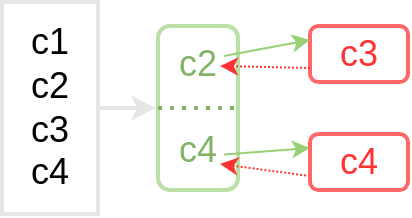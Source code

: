 <mxfile version="14.9.3" type="github">
  <diagram id="UuyM_oUdFWU5R_c15sy-" name="Page-1">
    <mxGraphModel dx="513" dy="251" grid="0" gridSize="10" guides="1" tooltips="1" connect="1" arrows="1" fold="1" page="1" pageScale="1" pageWidth="229" pageHeight="130" background="none" math="0" shadow="0">
      <root>
        <mxCell id="0" />
        <mxCell id="1" parent="0" />
        <mxCell id="mq48uiGyVeRLuxjSBMTR-15" style="edgeStyle=orthogonalEdgeStyle;rounded=0;orthogonalLoop=1;jettySize=auto;html=1;exitX=1;exitY=0.5;exitDx=0;exitDy=0;strokeColor=#E6E6E6;strokeWidth=2;" edge="1" parent="1" source="7Fjtuf2y4Gno0_X98hwX-4">
          <mxGeometry relative="1" as="geometry">
            <mxPoint x="86.974" y="60.286" as="targetPoint" />
          </mxGeometry>
        </mxCell>
        <mxCell id="7Fjtuf2y4Gno0_X98hwX-4" value="&lt;font style=&quot;font-size: 18px&quot;&gt;c1&lt;br&gt;c2&lt;br&gt;c3&lt;br&gt;c4&lt;/font&gt;" style="rounded=0;whiteSpace=wrap;html=1;strokeWidth=2;strokeColor=#E6E6E6;" parent="1" vertex="1">
          <mxGeometry x="10" y="7" width="48" height="106" as="geometry" />
        </mxCell>
        <mxCell id="mq48uiGyVeRLuxjSBMTR-1" value="&lt;span style=&quot;font-size: 18px&quot;&gt;&lt;font color=&quot;#82b366&quot;&gt;c2&lt;br&gt;&lt;br&gt;c4&lt;/font&gt;&lt;/span&gt;" style="rounded=1;whiteSpace=wrap;html=1;strokeWidth=2;strokeColor=#B9E0A5;sketch=0;" vertex="1" parent="1">
          <mxGeometry x="88" y="19" width="40" height="82" as="geometry" />
        </mxCell>
        <mxCell id="mq48uiGyVeRLuxjSBMTR-2" value="&lt;span style=&quot;font-size: 18px&quot;&gt;&lt;font color=&quot;#ff3333&quot;&gt;c3&lt;/font&gt;&lt;/span&gt;" style="rounded=1;whiteSpace=wrap;html=1;strokeWidth=2;strokeColor=#FF6666;" vertex="1" parent="1">
          <mxGeometry x="164" y="19" width="49" height="28" as="geometry" />
        </mxCell>
        <mxCell id="mq48uiGyVeRLuxjSBMTR-6" value="" style="endArrow=none;dashed=1;html=1;dashPattern=1 2;strokeWidth=2;exitX=0;exitY=0.5;exitDx=0;exitDy=0;fillColor=#fff2cc;strokeColor=#82B366;" edge="1" parent="1" source="mq48uiGyVeRLuxjSBMTR-1">
          <mxGeometry width="50" height="50" relative="1" as="geometry">
            <mxPoint x="87" y="98" as="sourcePoint" />
            <mxPoint x="128" y="60" as="targetPoint" />
          </mxGeometry>
        </mxCell>
        <mxCell id="mq48uiGyVeRLuxjSBMTR-7" value="" style="endArrow=classic;html=1;entryX=0;entryY=0.25;entryDx=0;entryDy=0;strokeColor=#97D077;" edge="1" parent="1" target="mq48uiGyVeRLuxjSBMTR-2">
          <mxGeometry width="50" height="50" relative="1" as="geometry">
            <mxPoint x="121" y="34" as="sourcePoint" />
            <mxPoint x="161" y="24" as="targetPoint" />
            <Array as="points" />
          </mxGeometry>
        </mxCell>
        <mxCell id="mq48uiGyVeRLuxjSBMTR-10" value="" style="endArrow=classic;html=1;exitX=0.825;exitY=0.244;exitDx=0;exitDy=0;exitPerimeter=0;entryX=0;entryY=0.25;entryDx=0;entryDy=0;strokeColor=#97D077;" edge="1" parent="1" target="mq48uiGyVeRLuxjSBMTR-18">
          <mxGeometry width="50" height="50" relative="1" as="geometry">
            <mxPoint x="121" y="83.258" as="sourcePoint" />
            <mxPoint x="164" y="84.5" as="targetPoint" />
            <Array as="points" />
          </mxGeometry>
        </mxCell>
        <mxCell id="mq48uiGyVeRLuxjSBMTR-11" value="" style="endArrow=classic;html=1;exitX=0;exitY=0.75;exitDx=0;exitDy=0;dashed=1;dashPattern=1 1;strokeColor=#FF3333;" edge="1" parent="1" source="mq48uiGyVeRLuxjSBMTR-18">
          <mxGeometry width="50" height="50" relative="1" as="geometry">
            <mxPoint x="164" y="101" as="sourcePoint" />
            <mxPoint x="119" y="88" as="targetPoint" />
            <Array as="points" />
          </mxGeometry>
        </mxCell>
        <mxCell id="mq48uiGyVeRLuxjSBMTR-13" value="" style="endArrow=classic;html=1;exitX=0;exitY=0.75;exitDx=0;exitDy=0;dashed=1;dashPattern=1 1;strokeColor=#FF3333;" edge="1" parent="1" source="mq48uiGyVeRLuxjSBMTR-2">
          <mxGeometry width="50" height="50" relative="1" as="geometry">
            <mxPoint x="164" y="52" as="sourcePoint" />
            <mxPoint x="119" y="39" as="targetPoint" />
            <Array as="points" />
          </mxGeometry>
        </mxCell>
        <mxCell id="mq48uiGyVeRLuxjSBMTR-18" value="&lt;span style=&quot;font-size: 18px&quot;&gt;&lt;font color=&quot;#ff3333&quot;&gt;c4&lt;/font&gt;&lt;/span&gt;" style="rounded=1;whiteSpace=wrap;html=1;strokeWidth=2;strokeColor=#FF6666;" vertex="1" parent="1">
          <mxGeometry x="164" y="73" width="49" height="28" as="geometry" />
        </mxCell>
      </root>
    </mxGraphModel>
  </diagram>
</mxfile>

